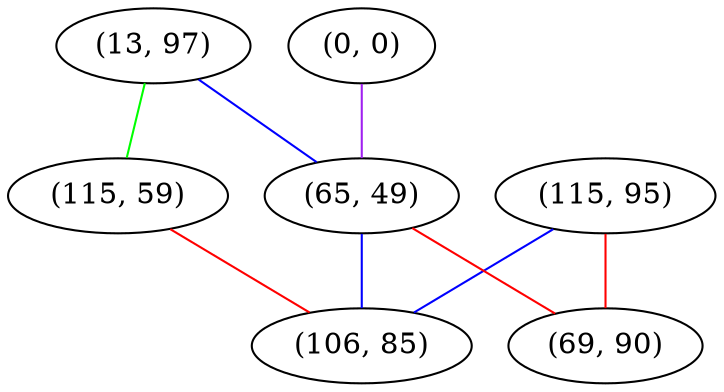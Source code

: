 graph "" {
"(115, 95)";
"(0, 0)";
"(13, 97)";
"(115, 59)";
"(65, 49)";
"(106, 85)";
"(69, 90)";
"(115, 95)" -- "(106, 85)"  [color=blue, key=0, weight=3];
"(115, 95)" -- "(69, 90)"  [color=red, key=0, weight=1];
"(0, 0)" -- "(65, 49)"  [color=purple, key=0, weight=4];
"(13, 97)" -- "(115, 59)"  [color=green, key=0, weight=2];
"(13, 97)" -- "(65, 49)"  [color=blue, key=0, weight=3];
"(115, 59)" -- "(106, 85)"  [color=red, key=0, weight=1];
"(65, 49)" -- "(106, 85)"  [color=blue, key=0, weight=3];
"(65, 49)" -- "(69, 90)"  [color=red, key=0, weight=1];
}
